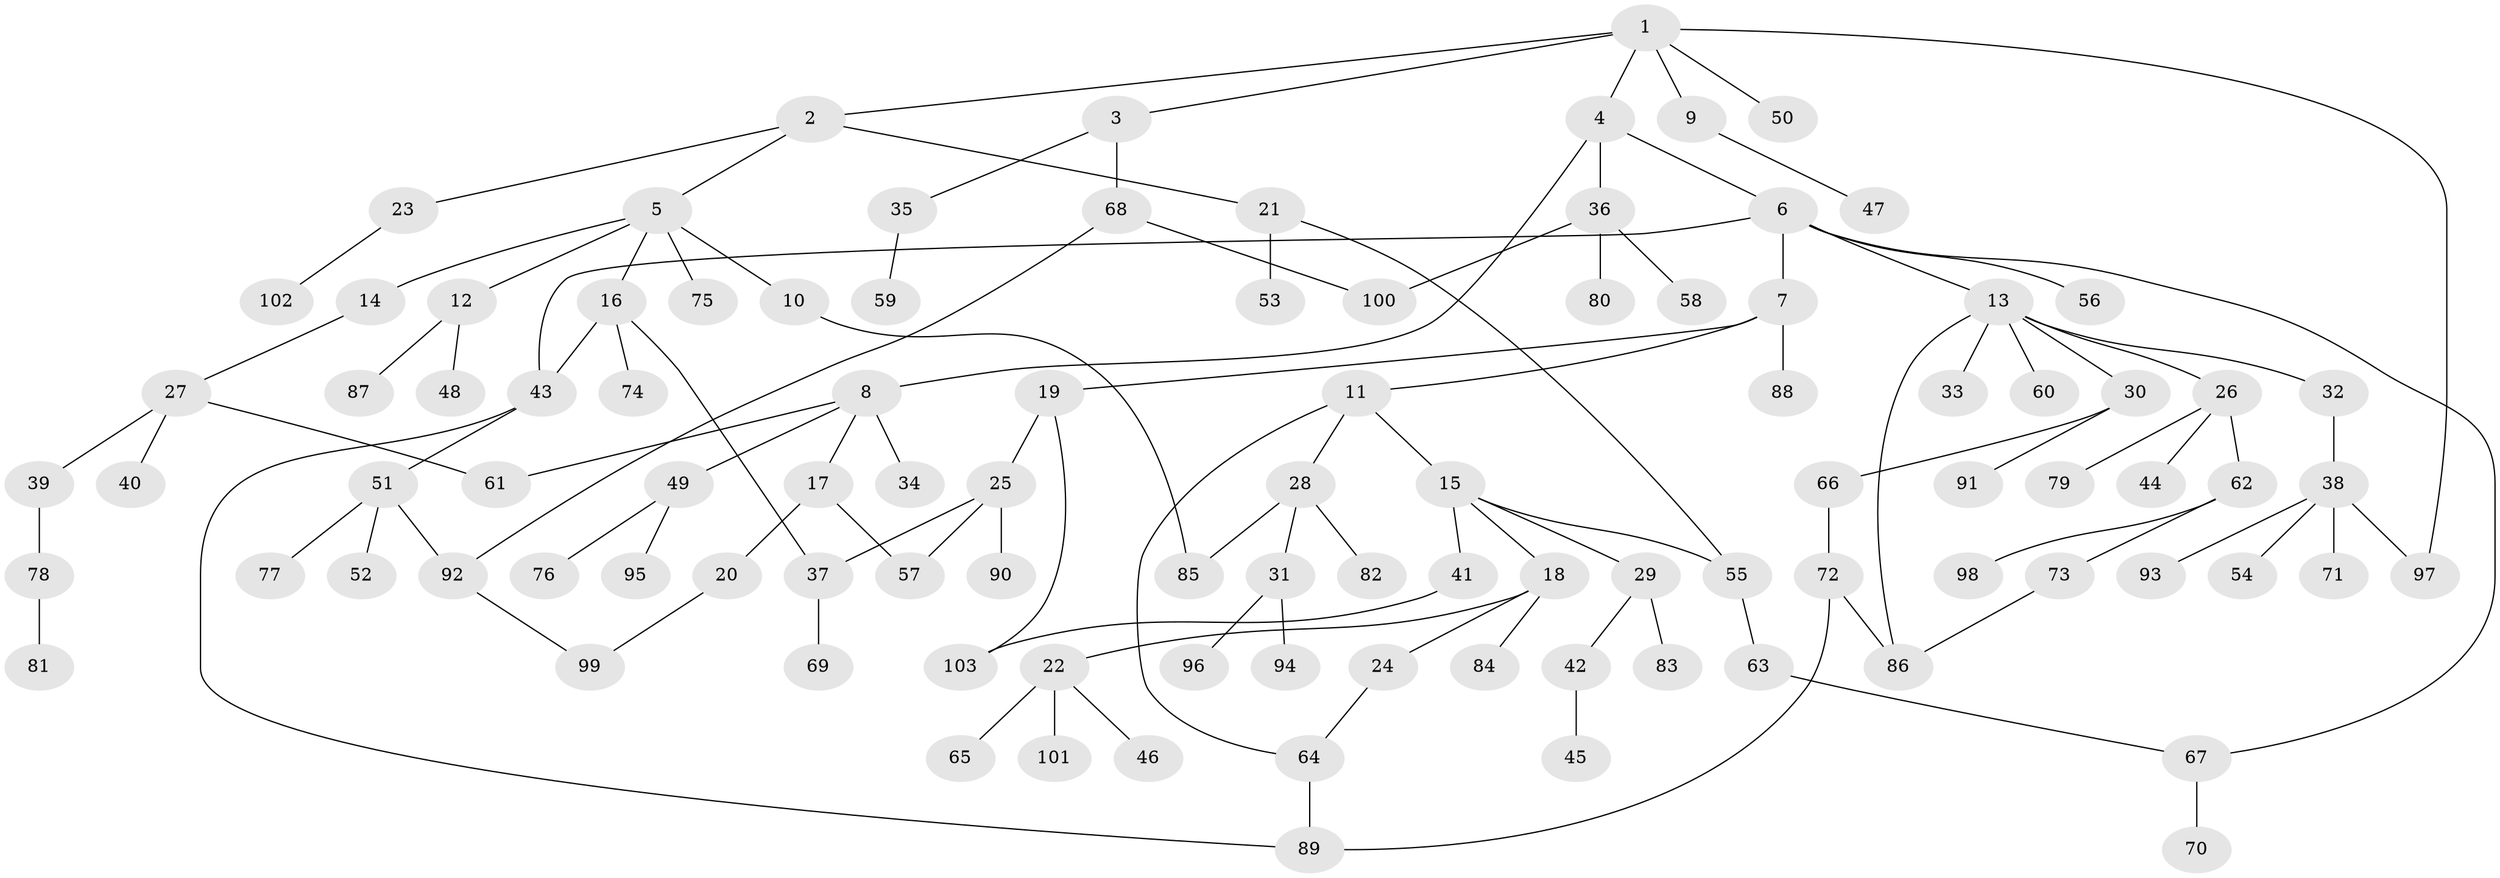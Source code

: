 // Generated by graph-tools (version 1.1) at 2025/10/02/27/25 16:10:51]
// undirected, 103 vertices, 119 edges
graph export_dot {
graph [start="1"]
  node [color=gray90,style=filled];
  1;
  2;
  3;
  4;
  5;
  6;
  7;
  8;
  9;
  10;
  11;
  12;
  13;
  14;
  15;
  16;
  17;
  18;
  19;
  20;
  21;
  22;
  23;
  24;
  25;
  26;
  27;
  28;
  29;
  30;
  31;
  32;
  33;
  34;
  35;
  36;
  37;
  38;
  39;
  40;
  41;
  42;
  43;
  44;
  45;
  46;
  47;
  48;
  49;
  50;
  51;
  52;
  53;
  54;
  55;
  56;
  57;
  58;
  59;
  60;
  61;
  62;
  63;
  64;
  65;
  66;
  67;
  68;
  69;
  70;
  71;
  72;
  73;
  74;
  75;
  76;
  77;
  78;
  79;
  80;
  81;
  82;
  83;
  84;
  85;
  86;
  87;
  88;
  89;
  90;
  91;
  92;
  93;
  94;
  95;
  96;
  97;
  98;
  99;
  100;
  101;
  102;
  103;
  1 -- 2;
  1 -- 3;
  1 -- 4;
  1 -- 9;
  1 -- 50;
  1 -- 97;
  2 -- 5;
  2 -- 21;
  2 -- 23;
  3 -- 35;
  3 -- 68;
  4 -- 6;
  4 -- 8;
  4 -- 36;
  5 -- 10;
  5 -- 12;
  5 -- 14;
  5 -- 16;
  5 -- 75;
  6 -- 7;
  6 -- 13;
  6 -- 43;
  6 -- 56;
  6 -- 67;
  7 -- 11;
  7 -- 19;
  7 -- 88;
  8 -- 17;
  8 -- 34;
  8 -- 49;
  8 -- 61;
  9 -- 47;
  10 -- 85;
  11 -- 15;
  11 -- 28;
  11 -- 64;
  12 -- 48;
  12 -- 87;
  13 -- 26;
  13 -- 30;
  13 -- 32;
  13 -- 33;
  13 -- 60;
  13 -- 86;
  14 -- 27;
  15 -- 18;
  15 -- 29;
  15 -- 41;
  15 -- 55;
  16 -- 37;
  16 -- 74;
  16 -- 43;
  17 -- 20;
  17 -- 57;
  18 -- 22;
  18 -- 24;
  18 -- 84;
  19 -- 25;
  19 -- 103;
  20 -- 99;
  21 -- 53;
  21 -- 55;
  22 -- 46;
  22 -- 65;
  22 -- 101;
  23 -- 102;
  24 -- 64;
  25 -- 90;
  25 -- 57;
  25 -- 37;
  26 -- 44;
  26 -- 62;
  26 -- 79;
  27 -- 39;
  27 -- 40;
  27 -- 61;
  28 -- 31;
  28 -- 82;
  28 -- 85;
  29 -- 42;
  29 -- 83;
  30 -- 66;
  30 -- 91;
  31 -- 94;
  31 -- 96;
  32 -- 38;
  35 -- 59;
  36 -- 58;
  36 -- 80;
  36 -- 100;
  37 -- 69;
  38 -- 54;
  38 -- 71;
  38 -- 93;
  38 -- 97;
  39 -- 78;
  41 -- 103;
  42 -- 45;
  43 -- 51;
  43 -- 89;
  49 -- 76;
  49 -- 95;
  51 -- 52;
  51 -- 77;
  51 -- 92;
  55 -- 63;
  62 -- 73;
  62 -- 98;
  63 -- 67;
  64 -- 89;
  66 -- 72;
  67 -- 70;
  68 -- 100;
  68 -- 92;
  72 -- 89;
  72 -- 86;
  73 -- 86;
  78 -- 81;
  92 -- 99;
}
